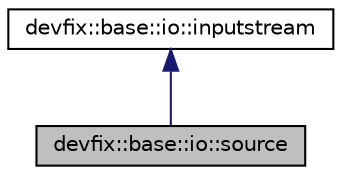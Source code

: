 digraph "devfix::base::io::source"
{
  edge [fontname="Helvetica",fontsize="10",labelfontname="Helvetica",labelfontsize="10"];
  node [fontname="Helvetica",fontsize="10",shape=record];
  Node0 [label="devfix::base::io::source",height=0.2,width=0.4,color="black", fillcolor="grey75", style="filled", fontcolor="black"];
  Node1 -> Node0 [dir="back",color="midnightblue",fontsize="10",style="solid",fontname="Helvetica"];
  Node1 [label="devfix::base::io::inputstream",height=0.2,width=0.4,color="black", fillcolor="white", style="filled",URL="$structdevfix_1_1base_1_1io_1_1inputstream.html",tooltip="Superclass of all classes representing an input stream of bytes. "];
}
